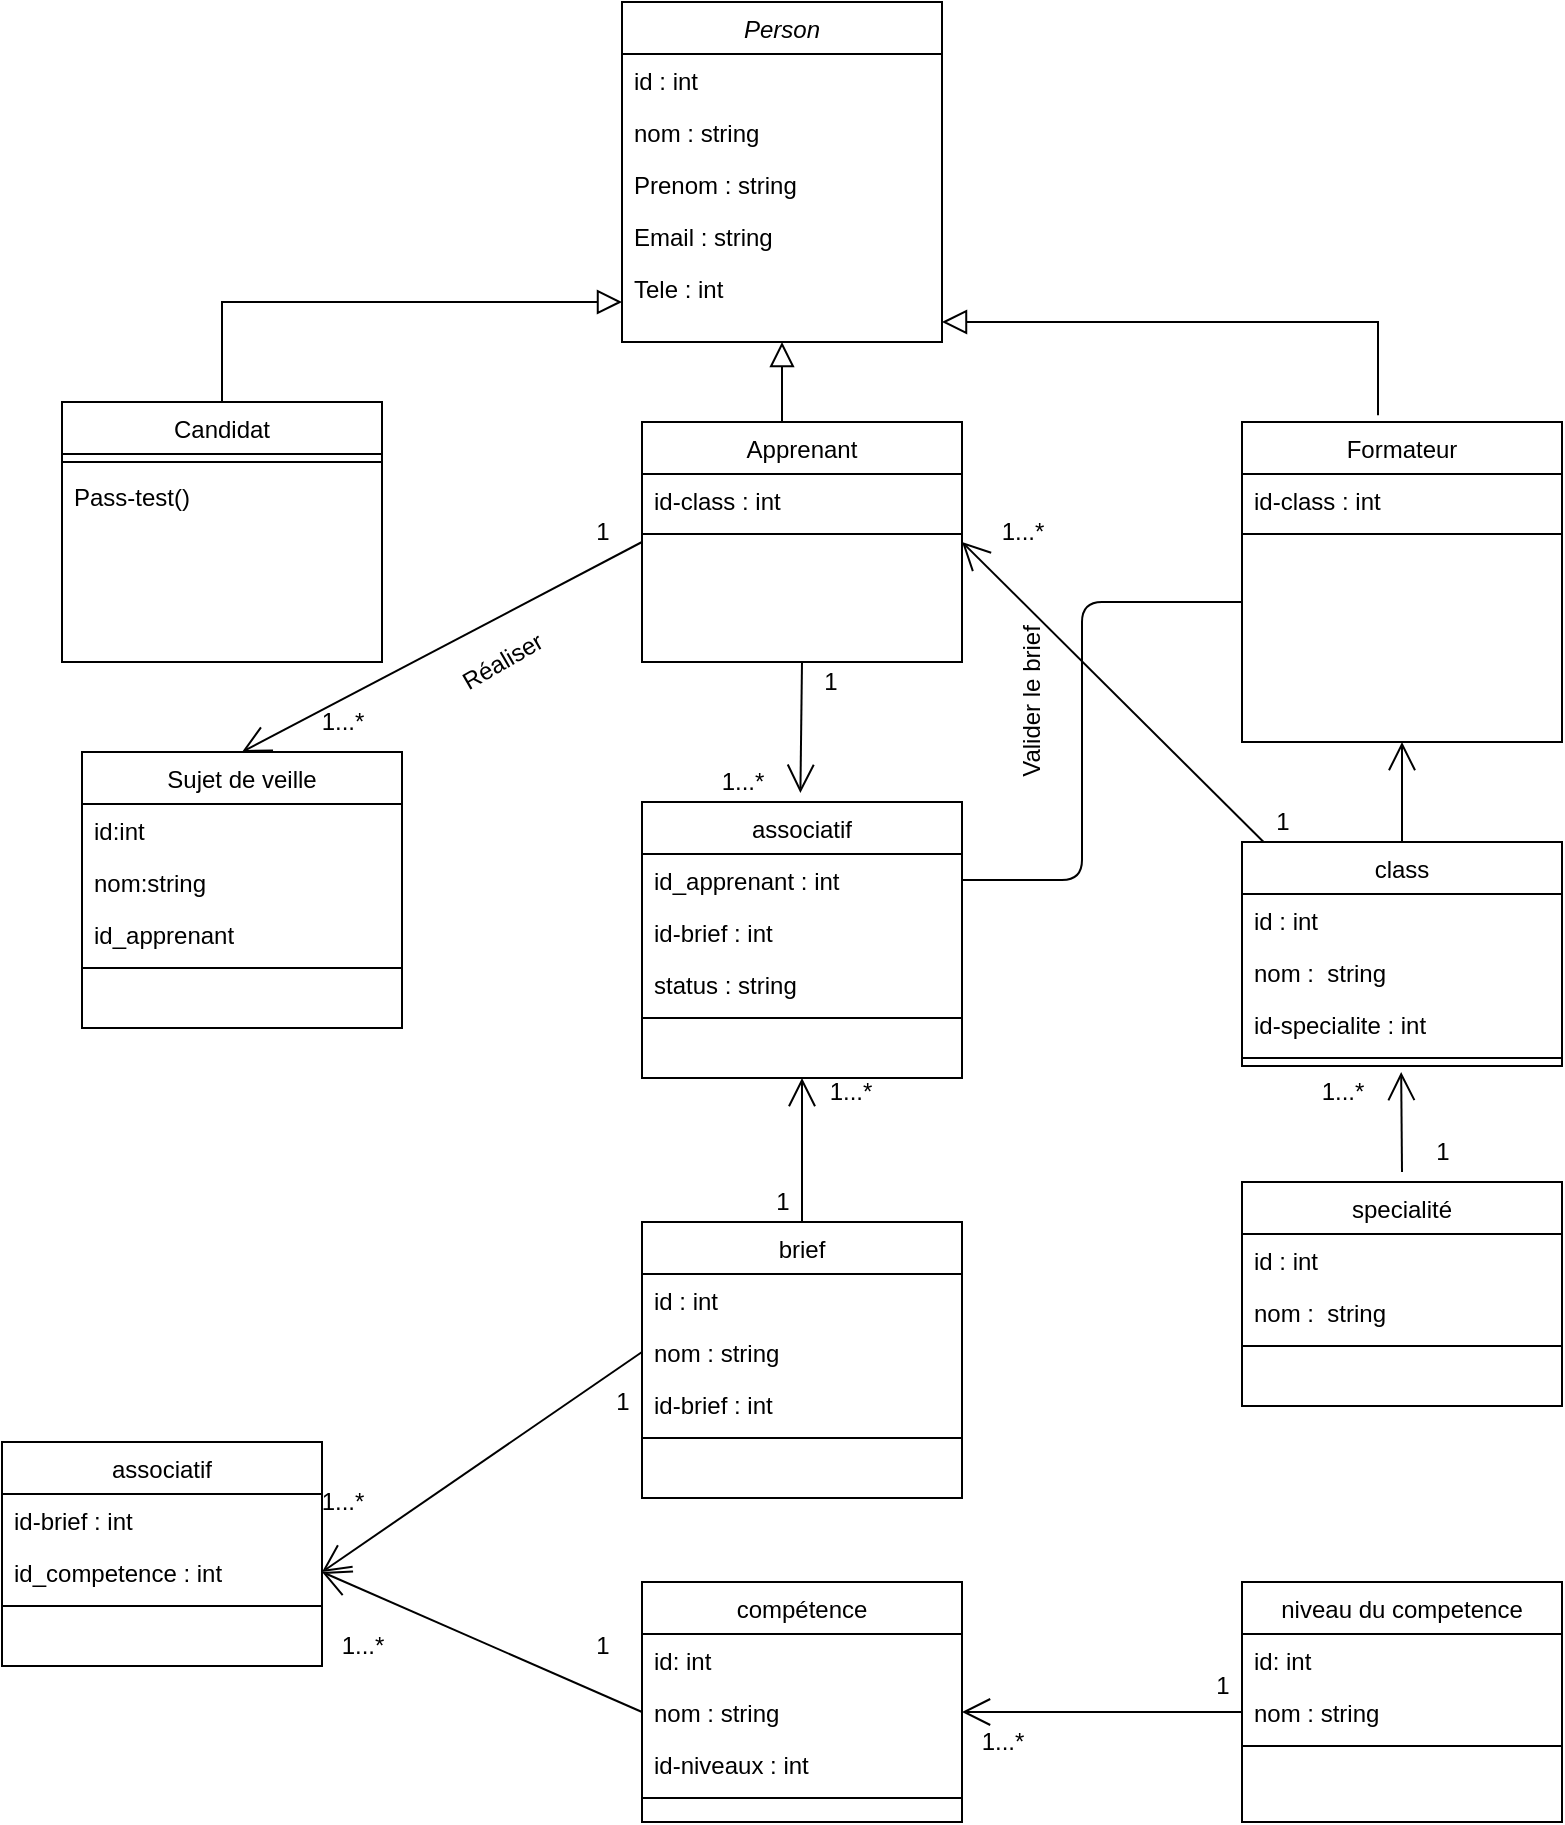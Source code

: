 <mxfile version="13.9.9" type="device"><diagram id="C5RBs43oDa-KdzZeNtuy" name="Page-1"><mxGraphModel dx="1487" dy="696" grid="1" gridSize="10" guides="1" tooltips="1" connect="1" arrows="1" fold="1" page="1" pageScale="1" pageWidth="827" pageHeight="1169" math="0" shadow="0"><root><mxCell id="WIyWlLk6GJQsqaUBKTNV-0"/><mxCell id="WIyWlLk6GJQsqaUBKTNV-1" parent="WIyWlLk6GJQsqaUBKTNV-0"/><mxCell id="zkfFHV4jXpPFQw0GAbJ--0" value="Person" style="swimlane;fontStyle=2;align=center;verticalAlign=top;childLayout=stackLayout;horizontal=1;startSize=26;horizontalStack=0;resizeParent=1;resizeLast=0;collapsible=1;marginBottom=0;rounded=0;shadow=0;strokeWidth=1;" parent="WIyWlLk6GJQsqaUBKTNV-1" vertex="1"><mxGeometry x="310" y="20" width="160" height="170" as="geometry"><mxRectangle x="230" y="140" width="160" height="26" as="alternateBounds"/></mxGeometry></mxCell><mxCell id="zkfFHV4jXpPFQw0GAbJ--1" value="id : int" style="text;align=left;verticalAlign=top;spacingLeft=4;spacingRight=4;overflow=hidden;rotatable=0;points=[[0,0.5],[1,0.5]];portConstraint=eastwest;" parent="zkfFHV4jXpPFQw0GAbJ--0" vertex="1"><mxGeometry y="26" width="160" height="26" as="geometry"/></mxCell><mxCell id="zkfFHV4jXpPFQw0GAbJ--2" value="nom : string&#10;" style="text;align=left;verticalAlign=top;spacingLeft=4;spacingRight=4;overflow=hidden;rotatable=0;points=[[0,0.5],[1,0.5]];portConstraint=eastwest;rounded=0;shadow=0;html=0;" parent="zkfFHV4jXpPFQw0GAbJ--0" vertex="1"><mxGeometry y="52" width="160" height="26" as="geometry"/></mxCell><mxCell id="zkfFHV4jXpPFQw0GAbJ--3" value="Prenom : string" style="text;align=left;verticalAlign=top;spacingLeft=4;spacingRight=4;overflow=hidden;rotatable=0;points=[[0,0.5],[1,0.5]];portConstraint=eastwest;rounded=0;shadow=0;html=0;" parent="zkfFHV4jXpPFQw0GAbJ--0" vertex="1"><mxGeometry y="78" width="160" height="26" as="geometry"/></mxCell><mxCell id="hlTSihljrvb-A08mkx_n-0" value="Email : string" style="text;align=left;verticalAlign=top;spacingLeft=4;spacingRight=4;overflow=hidden;rotatable=0;points=[[0,0.5],[1,0.5]];portConstraint=eastwest;rounded=0;shadow=0;html=0;" vertex="1" parent="zkfFHV4jXpPFQw0GAbJ--0"><mxGeometry y="104" width="160" height="26" as="geometry"/></mxCell><mxCell id="hlTSihljrvb-A08mkx_n-1" value="Tele : int" style="text;align=left;verticalAlign=top;spacingLeft=4;spacingRight=4;overflow=hidden;rotatable=0;points=[[0,0.5],[1,0.5]];portConstraint=eastwest;rounded=0;shadow=0;html=0;" vertex="1" parent="zkfFHV4jXpPFQw0GAbJ--0"><mxGeometry y="130" width="160" height="26" as="geometry"/></mxCell><mxCell id="zkfFHV4jXpPFQw0GAbJ--6" value="Candidat" style="swimlane;fontStyle=0;align=center;verticalAlign=top;childLayout=stackLayout;horizontal=1;startSize=26;horizontalStack=0;resizeParent=1;resizeLast=0;collapsible=1;marginBottom=0;rounded=0;shadow=0;strokeWidth=1;" parent="WIyWlLk6GJQsqaUBKTNV-1" vertex="1"><mxGeometry x="30" y="220" width="160" height="130" as="geometry"><mxRectangle x="130" y="380" width="160" height="26" as="alternateBounds"/></mxGeometry></mxCell><mxCell id="zkfFHV4jXpPFQw0GAbJ--9" value="" style="line;html=1;strokeWidth=1;align=left;verticalAlign=middle;spacingTop=-1;spacingLeft=3;spacingRight=3;rotatable=0;labelPosition=right;points=[];portConstraint=eastwest;" parent="zkfFHV4jXpPFQw0GAbJ--6" vertex="1"><mxGeometry y="26" width="160" height="8" as="geometry"/></mxCell><mxCell id="zkfFHV4jXpPFQw0GAbJ--11" value="Pass-test()" style="text;align=left;verticalAlign=top;spacingLeft=4;spacingRight=4;overflow=hidden;rotatable=0;points=[[0,0.5],[1,0.5]];portConstraint=eastwest;" parent="zkfFHV4jXpPFQw0GAbJ--6" vertex="1"><mxGeometry y="34" width="160" height="96" as="geometry"/></mxCell><mxCell id="zkfFHV4jXpPFQw0GAbJ--12" value="" style="endArrow=block;endSize=10;endFill=0;shadow=0;strokeWidth=1;rounded=0;edgeStyle=elbowEdgeStyle;elbow=vertical;" parent="WIyWlLk6GJQsqaUBKTNV-1" source="zkfFHV4jXpPFQw0GAbJ--6" target="zkfFHV4jXpPFQw0GAbJ--0" edge="1"><mxGeometry width="160" relative="1" as="geometry"><mxPoint x="200" y="203" as="sourcePoint"/><mxPoint x="200" y="203" as="targetPoint"/><Array as="points"><mxPoint x="200" y="170"/></Array></mxGeometry></mxCell><mxCell id="zkfFHV4jXpPFQw0GAbJ--16" value="" style="endArrow=block;endSize=10;endFill=0;shadow=0;strokeWidth=1;rounded=0;edgeStyle=elbowEdgeStyle;elbow=vertical;exitX=0.425;exitY=-0.021;exitDx=0;exitDy=0;exitPerimeter=0;" parent="WIyWlLk6GJQsqaUBKTNV-1" source="zkfFHV4jXpPFQw0GAbJ--17" target="zkfFHV4jXpPFQw0GAbJ--0" edge="1"><mxGeometry width="160" relative="1" as="geometry"><mxPoint x="210" y="373" as="sourcePoint"/><mxPoint x="310" y="271" as="targetPoint"/><Array as="points"><mxPoint x="630" y="180"/><mxPoint x="540" y="150"/><mxPoint x="610" y="250"/></Array></mxGeometry></mxCell><mxCell id="zkfFHV4jXpPFQw0GAbJ--17" value="Formateur" style="swimlane;fontStyle=0;align=center;verticalAlign=top;childLayout=stackLayout;horizontal=1;startSize=26;horizontalStack=0;resizeParent=1;resizeLast=0;collapsible=1;marginBottom=0;rounded=0;shadow=0;strokeWidth=1;" parent="WIyWlLk6GJQsqaUBKTNV-1" vertex="1"><mxGeometry x="620" y="230" width="160" height="160" as="geometry"><mxRectangle x="550" y="140" width="160" height="26" as="alternateBounds"/></mxGeometry></mxCell><mxCell id="hlTSihljrvb-A08mkx_n-66" value="id-class : int" style="text;align=left;verticalAlign=top;spacingLeft=4;spacingRight=4;overflow=hidden;rotatable=0;points=[[0,0.5],[1,0.5]];portConstraint=eastwest;rounded=0;shadow=0;html=0;" vertex="1" parent="zkfFHV4jXpPFQw0GAbJ--17"><mxGeometry y="26" width="160" height="26" as="geometry"/></mxCell><mxCell id="zkfFHV4jXpPFQw0GAbJ--23" value="" style="line;html=1;strokeWidth=1;align=left;verticalAlign=middle;spacingTop=-1;spacingLeft=3;spacingRight=3;rotatable=0;labelPosition=right;points=[];portConstraint=eastwest;" parent="zkfFHV4jXpPFQw0GAbJ--17" vertex="1"><mxGeometry y="52" width="160" height="8" as="geometry"/></mxCell><mxCell id="hlTSihljrvb-A08mkx_n-2" value="Apprenant" style="swimlane;fontStyle=0;align=center;verticalAlign=top;childLayout=stackLayout;horizontal=1;startSize=26;horizontalStack=0;resizeParent=1;resizeLast=0;collapsible=1;marginBottom=0;rounded=0;shadow=0;strokeWidth=1;" vertex="1" parent="WIyWlLk6GJQsqaUBKTNV-1"><mxGeometry x="320" y="230" width="160" height="120" as="geometry"><mxRectangle x="550" y="140" width="160" height="26" as="alternateBounds"/></mxGeometry></mxCell><mxCell id="hlTSihljrvb-A08mkx_n-77" value="id-class : int" style="text;align=left;verticalAlign=top;spacingLeft=4;spacingRight=4;overflow=hidden;rotatable=0;points=[[0,0.5],[1,0.5]];portConstraint=eastwest;rounded=0;shadow=0;html=0;" vertex="1" parent="hlTSihljrvb-A08mkx_n-2"><mxGeometry y="26" width="160" height="26" as="geometry"/></mxCell><mxCell id="hlTSihljrvb-A08mkx_n-8" value="" style="line;html=1;strokeWidth=1;align=left;verticalAlign=middle;spacingTop=-1;spacingLeft=3;spacingRight=3;rotatable=0;labelPosition=right;points=[];portConstraint=eastwest;" vertex="1" parent="hlTSihljrvb-A08mkx_n-2"><mxGeometry y="52" width="160" height="8" as="geometry"/></mxCell><mxCell id="hlTSihljrvb-A08mkx_n-11" value="" style="endArrow=block;endSize=10;endFill=0;shadow=0;strokeWidth=1;rounded=0;edgeStyle=elbowEdgeStyle;elbow=vertical;" edge="1" parent="WIyWlLk6GJQsqaUBKTNV-1"><mxGeometry width="160" relative="1" as="geometry"><mxPoint x="382" y="230" as="sourcePoint"/><mxPoint x="390" y="190" as="targetPoint"/><Array as="points"><mxPoint x="400" y="230"/><mxPoint x="460" y="160"/><mxPoint x="530" y="260"/></Array></mxGeometry></mxCell><mxCell id="hlTSihljrvb-A08mkx_n-12" value="associatif" style="swimlane;fontStyle=0;align=center;verticalAlign=top;childLayout=stackLayout;horizontal=1;startSize=26;horizontalStack=0;resizeParent=1;resizeLast=0;collapsible=1;marginBottom=0;rounded=0;shadow=0;strokeWidth=1;" vertex="1" parent="WIyWlLk6GJQsqaUBKTNV-1"><mxGeometry x="320" y="420" width="160" height="138" as="geometry"><mxRectangle x="550" y="140" width="160" height="26" as="alternateBounds"/></mxGeometry></mxCell><mxCell id="hlTSihljrvb-A08mkx_n-29" value="id_apprenant : int" style="text;align=left;verticalAlign=top;spacingLeft=4;spacingRight=4;overflow=hidden;rotatable=0;points=[[0,0.5],[1,0.5]];portConstraint=eastwest;rounded=0;shadow=0;html=0;" vertex="1" parent="hlTSihljrvb-A08mkx_n-12"><mxGeometry y="26" width="160" height="26" as="geometry"/></mxCell><mxCell id="hlTSihljrvb-A08mkx_n-32" value="id-brief : int" style="text;align=left;verticalAlign=top;spacingLeft=4;spacingRight=4;overflow=hidden;rotatable=0;points=[[0,0.5],[1,0.5]];portConstraint=eastwest;rounded=0;shadow=0;html=0;" vertex="1" parent="hlTSihljrvb-A08mkx_n-12"><mxGeometry y="52" width="160" height="26" as="geometry"/></mxCell><mxCell id="hlTSihljrvb-A08mkx_n-31" value="status : string" style="text;align=left;verticalAlign=top;spacingLeft=4;spacingRight=4;overflow=hidden;rotatable=0;points=[[0,0.5],[1,0.5]];portConstraint=eastwest;rounded=0;shadow=0;html=0;" vertex="1" parent="hlTSihljrvb-A08mkx_n-12"><mxGeometry y="78" width="160" height="26" as="geometry"/></mxCell><mxCell id="hlTSihljrvb-A08mkx_n-13" value="" style="line;html=1;strokeWidth=1;align=left;verticalAlign=middle;spacingTop=-1;spacingLeft=3;spacingRight=3;rotatable=0;labelPosition=right;points=[];portConstraint=eastwest;" vertex="1" parent="hlTSihljrvb-A08mkx_n-12"><mxGeometry y="104" width="160" height="8" as="geometry"/></mxCell><mxCell id="hlTSihljrvb-A08mkx_n-14" value="" style="endArrow=open;endFill=1;endSize=12;html=1;exitX=0.5;exitY=1;exitDx=0;exitDy=0;entryX=0.495;entryY=-0.033;entryDx=0;entryDy=0;entryPerimeter=0;" edge="1" parent="WIyWlLk6GJQsqaUBKTNV-1" source="hlTSihljrvb-A08mkx_n-2" target="hlTSihljrvb-A08mkx_n-12"><mxGeometry width="160" relative="1" as="geometry"><mxPoint x="340" y="400" as="sourcePoint"/><mxPoint x="500" y="400" as="targetPoint"/></mxGeometry></mxCell><mxCell id="hlTSihljrvb-A08mkx_n-15" value="Sujet de veille" style="swimlane;fontStyle=0;align=center;verticalAlign=top;childLayout=stackLayout;horizontal=1;startSize=26;horizontalStack=0;resizeParent=1;resizeLast=0;collapsible=1;marginBottom=0;rounded=0;shadow=0;strokeWidth=1;" vertex="1" parent="WIyWlLk6GJQsqaUBKTNV-1"><mxGeometry x="40" y="395" width="160" height="138" as="geometry"><mxRectangle x="550" y="140" width="160" height="26" as="alternateBounds"/></mxGeometry></mxCell><mxCell id="hlTSihljrvb-A08mkx_n-24" value="id:int" style="text;align=left;verticalAlign=top;spacingLeft=4;spacingRight=4;overflow=hidden;rotatable=0;points=[[0,0.5],[1,0.5]];portConstraint=eastwest;rounded=0;shadow=0;html=0;" vertex="1" parent="hlTSihljrvb-A08mkx_n-15"><mxGeometry y="26" width="160" height="26" as="geometry"/></mxCell><mxCell id="hlTSihljrvb-A08mkx_n-23" value="nom:string" style="text;align=left;verticalAlign=top;spacingLeft=4;spacingRight=4;overflow=hidden;rotatable=0;points=[[0,0.5],[1,0.5]];portConstraint=eastwest;rounded=0;shadow=0;html=0;" vertex="1" parent="hlTSihljrvb-A08mkx_n-15"><mxGeometry y="52" width="160" height="26" as="geometry"/></mxCell><mxCell id="hlTSihljrvb-A08mkx_n-22" value="id_apprenant" style="text;align=left;verticalAlign=top;spacingLeft=4;spacingRight=4;overflow=hidden;rotatable=0;points=[[0,0.5],[1,0.5]];portConstraint=eastwest;rounded=0;shadow=0;html=0;" vertex="1" parent="hlTSihljrvb-A08mkx_n-15"><mxGeometry y="78" width="160" height="26" as="geometry"/></mxCell><mxCell id="hlTSihljrvb-A08mkx_n-16" value="" style="line;html=1;strokeWidth=1;align=left;verticalAlign=middle;spacingTop=-1;spacingLeft=3;spacingRight=3;rotatable=0;labelPosition=right;points=[];portConstraint=eastwest;" vertex="1" parent="hlTSihljrvb-A08mkx_n-15"><mxGeometry y="104" width="160" height="8" as="geometry"/></mxCell><mxCell id="hlTSihljrvb-A08mkx_n-17" value="" style="endArrow=open;endFill=1;endSize=12;html=1;exitX=0;exitY=0.5;exitDx=0;exitDy=0;entryX=0.5;entryY=0;entryDx=0;entryDy=0;" edge="1" parent="WIyWlLk6GJQsqaUBKTNV-1" source="hlTSihljrvb-A08mkx_n-2" target="hlTSihljrvb-A08mkx_n-15"><mxGeometry width="160" relative="1" as="geometry"><mxPoint x="410" y="360" as="sourcePoint"/><mxPoint x="409.2" y="423.73" as="targetPoint"/></mxGeometry></mxCell><mxCell id="hlTSihljrvb-A08mkx_n-18" value="associatif" style="swimlane;fontStyle=0;align=center;verticalAlign=top;childLayout=stackLayout;horizontal=1;startSize=26;horizontalStack=0;resizeParent=1;resizeLast=0;collapsible=1;marginBottom=0;rounded=0;shadow=0;strokeWidth=1;" vertex="1" parent="WIyWlLk6GJQsqaUBKTNV-1"><mxGeometry y="740" width="160" height="112" as="geometry"><mxRectangle x="550" y="140" width="160" height="26" as="alternateBounds"/></mxGeometry></mxCell><mxCell id="hlTSihljrvb-A08mkx_n-48" value="id-brief : int" style="text;align=left;verticalAlign=top;spacingLeft=4;spacingRight=4;overflow=hidden;rotatable=0;points=[[0,0.5],[1,0.5]];portConstraint=eastwest;rounded=0;shadow=0;html=0;" vertex="1" parent="hlTSihljrvb-A08mkx_n-18"><mxGeometry y="26" width="160" height="26" as="geometry"/></mxCell><mxCell id="hlTSihljrvb-A08mkx_n-50" value="id_competence : int" style="text;align=left;verticalAlign=top;spacingLeft=4;spacingRight=4;overflow=hidden;rotatable=0;points=[[0,0.5],[1,0.5]];portConstraint=eastwest;rounded=0;shadow=0;html=0;" vertex="1" parent="hlTSihljrvb-A08mkx_n-18"><mxGeometry y="52" width="160" height="26" as="geometry"/></mxCell><mxCell id="hlTSihljrvb-A08mkx_n-19" value="" style="line;html=1;strokeWidth=1;align=left;verticalAlign=middle;spacingTop=-1;spacingLeft=3;spacingRight=3;rotatable=0;labelPosition=right;points=[];portConstraint=eastwest;" vertex="1" parent="hlTSihljrvb-A08mkx_n-18"><mxGeometry y="78" width="160" height="8" as="geometry"/></mxCell><mxCell id="hlTSihljrvb-A08mkx_n-20" value="brief" style="swimlane;fontStyle=0;align=center;verticalAlign=top;childLayout=stackLayout;horizontal=1;startSize=26;horizontalStack=0;resizeParent=1;resizeLast=0;collapsible=1;marginBottom=0;rounded=0;shadow=0;strokeWidth=1;" vertex="1" parent="WIyWlLk6GJQsqaUBKTNV-1"><mxGeometry x="320" y="630" width="160" height="138" as="geometry"><mxRectangle x="550" y="140" width="160" height="26" as="alternateBounds"/></mxGeometry></mxCell><mxCell id="hlTSihljrvb-A08mkx_n-38" value="id : int" style="text;align=left;verticalAlign=top;spacingLeft=4;spacingRight=4;overflow=hidden;rotatable=0;points=[[0,0.5],[1,0.5]];portConstraint=eastwest;rounded=0;shadow=0;html=0;" vertex="1" parent="hlTSihljrvb-A08mkx_n-20"><mxGeometry y="26" width="160" height="26" as="geometry"/></mxCell><mxCell id="hlTSihljrvb-A08mkx_n-40" value="nom : string" style="text;align=left;verticalAlign=top;spacingLeft=4;spacingRight=4;overflow=hidden;rotatable=0;points=[[0,0.5],[1,0.5]];portConstraint=eastwest;rounded=0;shadow=0;html=0;" vertex="1" parent="hlTSihljrvb-A08mkx_n-20"><mxGeometry y="52" width="160" height="26" as="geometry"/></mxCell><mxCell id="hlTSihljrvb-A08mkx_n-41" value="id-brief : int" style="text;align=left;verticalAlign=top;spacingLeft=4;spacingRight=4;overflow=hidden;rotatable=0;points=[[0,0.5],[1,0.5]];portConstraint=eastwest;rounded=0;shadow=0;html=0;" vertex="1" parent="hlTSihljrvb-A08mkx_n-20"><mxGeometry y="78" width="160" height="26" as="geometry"/></mxCell><mxCell id="hlTSihljrvb-A08mkx_n-21" value="" style="line;html=1;strokeWidth=1;align=left;verticalAlign=middle;spacingTop=-1;spacingLeft=3;spacingRight=3;rotatable=0;labelPosition=right;points=[];portConstraint=eastwest;" vertex="1" parent="hlTSihljrvb-A08mkx_n-20"><mxGeometry y="104" width="160" height="8" as="geometry"/></mxCell><mxCell id="hlTSihljrvb-A08mkx_n-26" value="1" style="text;html=1;align=center;verticalAlign=middle;resizable=0;points=[];autosize=1;" vertex="1" parent="WIyWlLk6GJQsqaUBKTNV-1"><mxGeometry x="290" y="275" width="20" height="20" as="geometry"/></mxCell><mxCell id="hlTSihljrvb-A08mkx_n-27" value="1...*" style="text;html=1;align=center;verticalAlign=middle;resizable=0;points=[];autosize=1;" vertex="1" parent="WIyWlLk6GJQsqaUBKTNV-1"><mxGeometry x="150" y="370" width="40" height="20" as="geometry"/></mxCell><mxCell id="hlTSihljrvb-A08mkx_n-28" value="Réaliser" style="text;html=1;align=center;verticalAlign=middle;resizable=0;points=[];autosize=1;rotation=-30;" vertex="1" parent="WIyWlLk6GJQsqaUBKTNV-1"><mxGeometry x="220" y="340" width="60" height="20" as="geometry"/></mxCell><mxCell id="hlTSihljrvb-A08mkx_n-33" value="1" style="text;html=1;align=center;verticalAlign=middle;resizable=0;points=[];autosize=1;" vertex="1" parent="WIyWlLk6GJQsqaUBKTNV-1"><mxGeometry x="404" y="350" width="20" height="20" as="geometry"/></mxCell><mxCell id="hlTSihljrvb-A08mkx_n-34" value="1...*" style="text;html=1;align=center;verticalAlign=middle;resizable=0;points=[];autosize=1;" vertex="1" parent="WIyWlLk6GJQsqaUBKTNV-1"><mxGeometry x="350" y="400" width="40" height="20" as="geometry"/></mxCell><mxCell id="hlTSihljrvb-A08mkx_n-35" value="" style="endArrow=open;endFill=1;endSize=12;html=1;exitX=0.5;exitY=0;exitDx=0;exitDy=0;entryX=0.5;entryY=1;entryDx=0;entryDy=0;" edge="1" parent="WIyWlLk6GJQsqaUBKTNV-1" source="hlTSihljrvb-A08mkx_n-20" target="hlTSihljrvb-A08mkx_n-12"><mxGeometry width="160" relative="1" as="geometry"><mxPoint x="410" y="360" as="sourcePoint"/><mxPoint x="409.2" y="426.04" as="targetPoint"/></mxGeometry></mxCell><mxCell id="hlTSihljrvb-A08mkx_n-36" value="1" style="text;html=1;align=center;verticalAlign=middle;resizable=0;points=[];autosize=1;" vertex="1" parent="WIyWlLk6GJQsqaUBKTNV-1"><mxGeometry x="380" y="610" width="20" height="20" as="geometry"/></mxCell><mxCell id="hlTSihljrvb-A08mkx_n-37" value="1...*" style="text;html=1;align=center;verticalAlign=middle;resizable=0;points=[];autosize=1;" vertex="1" parent="WIyWlLk6GJQsqaUBKTNV-1"><mxGeometry x="404" y="555" width="40" height="20" as="geometry"/></mxCell><mxCell id="hlTSihljrvb-A08mkx_n-42" value="class" style="swimlane;fontStyle=0;align=center;verticalAlign=top;childLayout=stackLayout;horizontal=1;startSize=26;horizontalStack=0;resizeParent=1;resizeLast=0;collapsible=1;marginBottom=0;rounded=0;shadow=0;strokeWidth=1;" vertex="1" parent="WIyWlLk6GJQsqaUBKTNV-1"><mxGeometry x="620" y="440" width="160" height="112" as="geometry"><mxRectangle x="550" y="140" width="160" height="26" as="alternateBounds"/></mxGeometry></mxCell><mxCell id="hlTSihljrvb-A08mkx_n-74" value="" style="endArrow=open;endFill=1;endSize=12;html=1;exitX=0.5;exitY=1;exitDx=0;exitDy=0;entryX=1;entryY=0.5;entryDx=0;entryDy=0;" edge="1" parent="hlTSihljrvb-A08mkx_n-42" target="hlTSihljrvb-A08mkx_n-2"><mxGeometry width="160" relative="1" as="geometry"><mxPoint x="10.8" as="sourcePoint"/><mxPoint x="10" y="65.446" as="targetPoint"/></mxGeometry></mxCell><mxCell id="hlTSihljrvb-A08mkx_n-64" value="id : int" style="text;align=left;verticalAlign=top;spacingLeft=4;spacingRight=4;overflow=hidden;rotatable=0;points=[[0,0.5],[1,0.5]];portConstraint=eastwest;rounded=0;shadow=0;html=0;" vertex="1" parent="hlTSihljrvb-A08mkx_n-42"><mxGeometry y="26" width="160" height="26" as="geometry"/></mxCell><mxCell id="hlTSihljrvb-A08mkx_n-65" value="nom :  string" style="text;align=left;verticalAlign=top;spacingLeft=4;spacingRight=4;overflow=hidden;rotatable=0;points=[[0,0.5],[1,0.5]];portConstraint=eastwest;rounded=0;shadow=0;html=0;" vertex="1" parent="hlTSihljrvb-A08mkx_n-42"><mxGeometry y="52" width="160" height="26" as="geometry"/></mxCell><mxCell id="hlTSihljrvb-A08mkx_n-83" value="id-specialite : int" style="text;align=left;verticalAlign=top;spacingLeft=4;spacingRight=4;overflow=hidden;rotatable=0;points=[[0,0.5],[1,0.5]];portConstraint=eastwest;rounded=0;shadow=0;html=0;" vertex="1" parent="hlTSihljrvb-A08mkx_n-42"><mxGeometry y="78" width="160" height="26" as="geometry"/></mxCell><mxCell id="hlTSihljrvb-A08mkx_n-43" value="" style="line;html=1;strokeWidth=1;align=left;verticalAlign=middle;spacingTop=-1;spacingLeft=3;spacingRight=3;rotatable=0;labelPosition=right;points=[];portConstraint=eastwest;" vertex="1" parent="hlTSihljrvb-A08mkx_n-42"><mxGeometry y="104" width="160" height="8" as="geometry"/></mxCell><mxCell id="hlTSihljrvb-A08mkx_n-44" value="" style="endArrow=open;endFill=1;endSize=12;html=1;entryX=1;entryY=0.5;entryDx=0;entryDy=0;exitX=0;exitY=0.5;exitDx=0;exitDy=0;" edge="1" parent="WIyWlLk6GJQsqaUBKTNV-1" source="hlTSihljrvb-A08mkx_n-40" target="hlTSihljrvb-A08mkx_n-50"><mxGeometry width="160" relative="1" as="geometry"><mxPoint x="400" y="770" as="sourcePoint"/><mxPoint x="404.0" y="807.446" as="targetPoint"/></mxGeometry></mxCell><mxCell id="hlTSihljrvb-A08mkx_n-45" value="1" style="text;html=1;align=center;verticalAlign=middle;resizable=0;points=[];autosize=1;" vertex="1" parent="WIyWlLk6GJQsqaUBKTNV-1"><mxGeometry x="300" y="710" width="20" height="20" as="geometry"/></mxCell><mxCell id="hlTSihljrvb-A08mkx_n-47" value="1...*" style="text;html=1;align=center;verticalAlign=middle;resizable=0;points=[];autosize=1;" vertex="1" parent="WIyWlLk6GJQsqaUBKTNV-1"><mxGeometry x="150" y="760" width="40" height="20" as="geometry"/></mxCell><mxCell id="hlTSihljrvb-A08mkx_n-51" value="compétence" style="swimlane;fontStyle=0;align=center;verticalAlign=top;childLayout=stackLayout;horizontal=1;startSize=26;horizontalStack=0;resizeParent=1;resizeLast=0;collapsible=1;marginBottom=0;rounded=0;shadow=0;strokeWidth=1;" vertex="1" parent="WIyWlLk6GJQsqaUBKTNV-1"><mxGeometry x="320" y="810" width="160" height="120" as="geometry"><mxRectangle x="550" y="140" width="160" height="26" as="alternateBounds"/></mxGeometry></mxCell><mxCell id="hlTSihljrvb-A08mkx_n-57" value="id: int" style="text;align=left;verticalAlign=top;spacingLeft=4;spacingRight=4;overflow=hidden;rotatable=0;points=[[0,0.5],[1,0.5]];portConstraint=eastwest;rounded=0;shadow=0;html=0;" vertex="1" parent="hlTSihljrvb-A08mkx_n-51"><mxGeometry y="26" width="160" height="26" as="geometry"/></mxCell><mxCell id="hlTSihljrvb-A08mkx_n-59" value="nom : string" style="text;align=left;verticalAlign=top;spacingLeft=4;spacingRight=4;overflow=hidden;rotatable=0;points=[[0,0.5],[1,0.5]];portConstraint=eastwest;rounded=0;shadow=0;html=0;" vertex="1" parent="hlTSihljrvb-A08mkx_n-51"><mxGeometry y="52" width="160" height="26" as="geometry"/></mxCell><mxCell id="hlTSihljrvb-A08mkx_n-58" value="id-niveaux : int" style="text;align=left;verticalAlign=top;spacingLeft=4;spacingRight=4;overflow=hidden;rotatable=0;points=[[0,0.5],[1,0.5]];portConstraint=eastwest;rounded=0;shadow=0;html=0;" vertex="1" parent="hlTSihljrvb-A08mkx_n-51"><mxGeometry y="78" width="160" height="26" as="geometry"/></mxCell><mxCell id="hlTSihljrvb-A08mkx_n-52" value="" style="line;html=1;strokeWidth=1;align=left;verticalAlign=middle;spacingTop=-1;spacingLeft=3;spacingRight=3;rotatable=0;labelPosition=right;points=[];portConstraint=eastwest;" vertex="1" parent="hlTSihljrvb-A08mkx_n-51"><mxGeometry y="104" width="160" height="8" as="geometry"/></mxCell><mxCell id="hlTSihljrvb-A08mkx_n-53" value="" style="endArrow=open;endFill=1;endSize=12;html=1;exitX=0;exitY=0.5;exitDx=0;exitDy=0;entryX=1;entryY=0.5;entryDx=0;entryDy=0;" edge="1" parent="WIyWlLk6GJQsqaUBKTNV-1" source="hlTSihljrvb-A08mkx_n-59" target="hlTSihljrvb-A08mkx_n-50"><mxGeometry width="160" relative="1" as="geometry"><mxPoint x="410" y="640" as="sourcePoint"/><mxPoint x="410" y="568" as="targetPoint"/></mxGeometry></mxCell><mxCell id="hlTSihljrvb-A08mkx_n-54" value="1" style="text;html=1;align=center;verticalAlign=middle;resizable=0;points=[];autosize=1;" vertex="1" parent="WIyWlLk6GJQsqaUBKTNV-1"><mxGeometry x="290" y="832" width="20" height="20" as="geometry"/></mxCell><mxCell id="hlTSihljrvb-A08mkx_n-55" value="1...*" style="text;html=1;align=center;verticalAlign=middle;resizable=0;points=[];autosize=1;" vertex="1" parent="WIyWlLk6GJQsqaUBKTNV-1"><mxGeometry x="160" y="832" width="40" height="20" as="geometry"/></mxCell><mxCell id="hlTSihljrvb-A08mkx_n-61" value="Valider le brief" style="text;html=1;align=center;verticalAlign=middle;resizable=0;points=[];autosize=1;rotation=-90;" vertex="1" parent="WIyWlLk6GJQsqaUBKTNV-1"><mxGeometry x="470" y="360" width="90" height="20" as="geometry"/></mxCell><mxCell id="hlTSihljrvb-A08mkx_n-70" value="" style="endArrow=none;html=1;edgeStyle=orthogonalEdgeStyle;" edge="1" parent="WIyWlLk6GJQsqaUBKTNV-1"><mxGeometry relative="1" as="geometry"><mxPoint x="480" y="459" as="sourcePoint"/><mxPoint x="620" y="320" as="targetPoint"/><Array as="points"><mxPoint x="540" y="459"/><mxPoint x="540" y="320"/></Array></mxGeometry></mxCell><mxCell id="hlTSihljrvb-A08mkx_n-73" value="" style="endArrow=open;endFill=1;endSize=12;html=1;exitX=0.5;exitY=0;exitDx=0;exitDy=0;entryX=0.5;entryY=1;entryDx=0;entryDy=0;" edge="1" parent="WIyWlLk6GJQsqaUBKTNV-1" source="hlTSihljrvb-A08mkx_n-42" target="zkfFHV4jXpPFQw0GAbJ--17"><mxGeometry width="160" relative="1" as="geometry"><mxPoint x="700.3" y="390" as="sourcePoint"/><mxPoint x="699.5" y="455.446" as="targetPoint"/></mxGeometry></mxCell><mxCell id="hlTSihljrvb-A08mkx_n-75" value="1" style="text;html=1;align=center;verticalAlign=middle;resizable=0;points=[];autosize=1;" vertex="1" parent="WIyWlLk6GJQsqaUBKTNV-1"><mxGeometry x="630" y="420" width="20" height="20" as="geometry"/></mxCell><mxCell id="hlTSihljrvb-A08mkx_n-76" value="1...*" style="text;html=1;align=center;verticalAlign=middle;resizable=0;points=[];autosize=1;" vertex="1" parent="WIyWlLk6GJQsqaUBKTNV-1"><mxGeometry x="490" y="275" width="40" height="20" as="geometry"/></mxCell><mxCell id="hlTSihljrvb-A08mkx_n-78" value="specialité" style="swimlane;fontStyle=0;align=center;verticalAlign=top;childLayout=stackLayout;horizontal=1;startSize=26;horizontalStack=0;resizeParent=1;resizeLast=0;collapsible=1;marginBottom=0;rounded=0;shadow=0;strokeWidth=1;" vertex="1" parent="WIyWlLk6GJQsqaUBKTNV-1"><mxGeometry x="620" y="610" width="160" height="112" as="geometry"><mxRectangle x="550" y="140" width="160" height="26" as="alternateBounds"/></mxGeometry></mxCell><mxCell id="hlTSihljrvb-A08mkx_n-80" value="id : int" style="text;align=left;verticalAlign=top;spacingLeft=4;spacingRight=4;overflow=hidden;rotatable=0;points=[[0,0.5],[1,0.5]];portConstraint=eastwest;rounded=0;shadow=0;html=0;" vertex="1" parent="hlTSihljrvb-A08mkx_n-78"><mxGeometry y="26" width="160" height="26" as="geometry"/></mxCell><mxCell id="hlTSihljrvb-A08mkx_n-81" value="nom :  string" style="text;align=left;verticalAlign=top;spacingLeft=4;spacingRight=4;overflow=hidden;rotatable=0;points=[[0,0.5],[1,0.5]];portConstraint=eastwest;rounded=0;shadow=0;html=0;" vertex="1" parent="hlTSihljrvb-A08mkx_n-78"><mxGeometry y="52" width="160" height="26" as="geometry"/></mxCell><mxCell id="hlTSihljrvb-A08mkx_n-82" value="" style="line;html=1;strokeWidth=1;align=left;verticalAlign=middle;spacingTop=-1;spacingLeft=3;spacingRight=3;rotatable=0;labelPosition=right;points=[];portConstraint=eastwest;" vertex="1" parent="hlTSihljrvb-A08mkx_n-78"><mxGeometry y="78" width="160" height="8" as="geometry"/></mxCell><mxCell id="hlTSihljrvb-A08mkx_n-84" value="" style="endArrow=open;endFill=1;endSize=12;html=1;entryX=0.5;entryY=1;entryDx=0;entryDy=0;" edge="1" parent="WIyWlLk6GJQsqaUBKTNV-1"><mxGeometry width="160" relative="1" as="geometry"><mxPoint x="700" y="605" as="sourcePoint"/><mxPoint x="699.58" y="555" as="targetPoint"/></mxGeometry></mxCell><mxCell id="hlTSihljrvb-A08mkx_n-85" value="1" style="text;html=1;align=center;verticalAlign=middle;resizable=0;points=[];autosize=1;" vertex="1" parent="WIyWlLk6GJQsqaUBKTNV-1"><mxGeometry x="710" y="585" width="20" height="20" as="geometry"/></mxCell><mxCell id="hlTSihljrvb-A08mkx_n-87" value="1...*" style="text;html=1;align=center;verticalAlign=middle;resizable=0;points=[];autosize=1;" vertex="1" parent="WIyWlLk6GJQsqaUBKTNV-1"><mxGeometry x="650" y="555" width="40" height="20" as="geometry"/></mxCell><mxCell id="hlTSihljrvb-A08mkx_n-88" value="niveau du competence" style="swimlane;fontStyle=0;align=center;verticalAlign=top;childLayout=stackLayout;horizontal=1;startSize=26;horizontalStack=0;resizeParent=1;resizeLast=0;collapsible=1;marginBottom=0;rounded=0;shadow=0;strokeWidth=1;" vertex="1" parent="WIyWlLk6GJQsqaUBKTNV-1"><mxGeometry x="620" y="810" width="160" height="120" as="geometry"><mxRectangle x="550" y="140" width="160" height="26" as="alternateBounds"/></mxGeometry></mxCell><mxCell id="hlTSihljrvb-A08mkx_n-89" value="id: int" style="text;align=left;verticalAlign=top;spacingLeft=4;spacingRight=4;overflow=hidden;rotatable=0;points=[[0,0.5],[1,0.5]];portConstraint=eastwest;rounded=0;shadow=0;html=0;" vertex="1" parent="hlTSihljrvb-A08mkx_n-88"><mxGeometry y="26" width="160" height="26" as="geometry"/></mxCell><mxCell id="hlTSihljrvb-A08mkx_n-90" value="nom : string" style="text;align=left;verticalAlign=top;spacingLeft=4;spacingRight=4;overflow=hidden;rotatable=0;points=[[0,0.5],[1,0.5]];portConstraint=eastwest;rounded=0;shadow=0;html=0;" vertex="1" parent="hlTSihljrvb-A08mkx_n-88"><mxGeometry y="52" width="160" height="26" as="geometry"/></mxCell><mxCell id="hlTSihljrvb-A08mkx_n-92" value="" style="line;html=1;strokeWidth=1;align=left;verticalAlign=middle;spacingTop=-1;spacingLeft=3;spacingRight=3;rotatable=0;labelPosition=right;points=[];portConstraint=eastwest;" vertex="1" parent="hlTSihljrvb-A08mkx_n-88"><mxGeometry y="78" width="160" height="8" as="geometry"/></mxCell><mxCell id="hlTSihljrvb-A08mkx_n-95" value="" style="endArrow=open;endFill=1;endSize=12;html=1;exitX=0;exitY=0.5;exitDx=0;exitDy=0;entryX=1;entryY=0.5;entryDx=0;entryDy=0;" edge="1" parent="WIyWlLk6GJQsqaUBKTNV-1" source="hlTSihljrvb-A08mkx_n-90" target="hlTSihljrvb-A08mkx_n-59"><mxGeometry width="160" relative="1" as="geometry"><mxPoint x="330" y="885" as="sourcePoint"/><mxPoint x="170" y="815" as="targetPoint"/></mxGeometry></mxCell><mxCell id="hlTSihljrvb-A08mkx_n-96" value="1" style="text;html=1;align=center;verticalAlign=middle;resizable=0;points=[];autosize=1;" vertex="1" parent="WIyWlLk6GJQsqaUBKTNV-1"><mxGeometry x="600" y="852" width="20" height="20" as="geometry"/></mxCell><mxCell id="hlTSihljrvb-A08mkx_n-97" value="1...*" style="text;html=1;align=center;verticalAlign=middle;resizable=0;points=[];autosize=1;" vertex="1" parent="WIyWlLk6GJQsqaUBKTNV-1"><mxGeometry x="480" y="880" width="40" height="20" as="geometry"/></mxCell></root></mxGraphModel></diagram></mxfile>